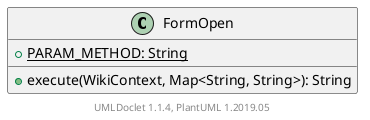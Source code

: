 @startuml

    class FormOpen [[FormOpen.html]] {
        {static} +PARAM_METHOD: String
        +execute(WikiContext, Map<String, String>): String
    }


    center footer UMLDoclet 1.1.4, PlantUML 1.2019.05
@enduml
